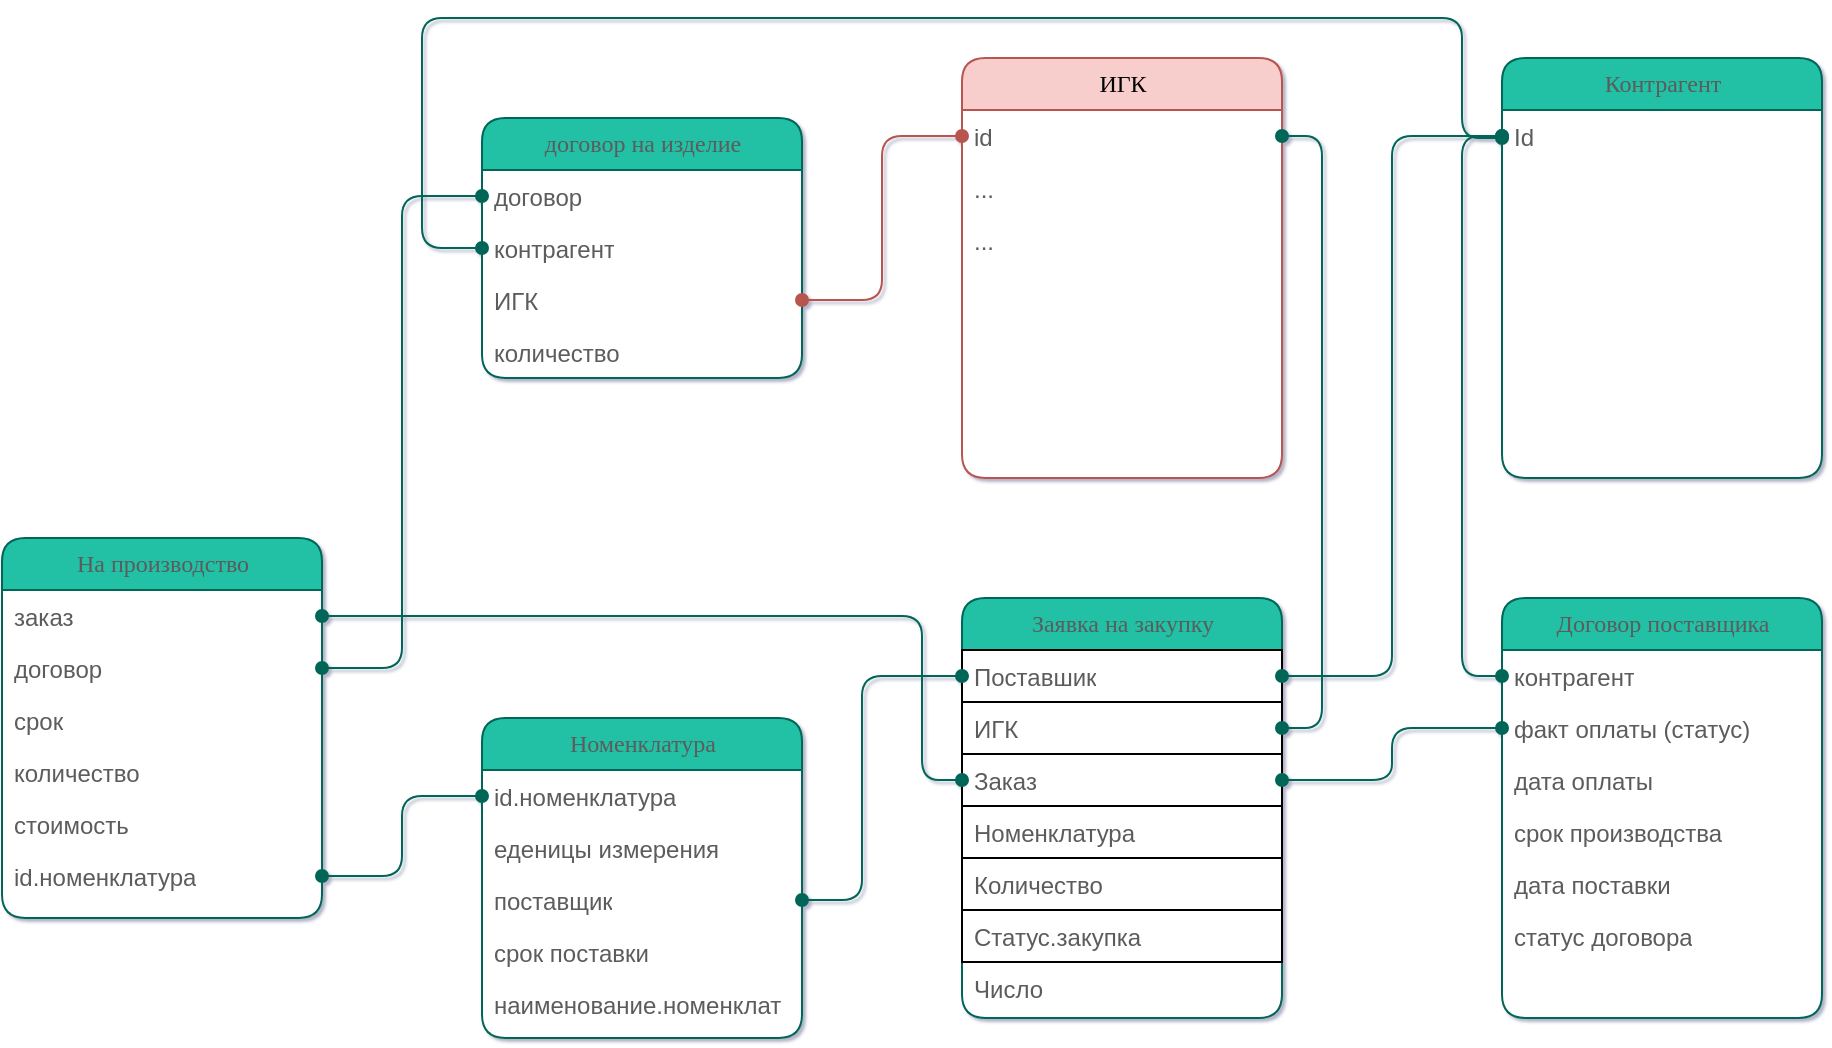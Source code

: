<mxfile version="17.2.4" type="github">
  <diagram name="Page-1" id="5d7acffa-a066-3a61-03fe-96351882024d">
    <mxGraphModel dx="1248" dy="801" grid="1" gridSize="10" guides="1" tooltips="1" connect="1" arrows="1" fold="1" page="1" pageScale="1" pageWidth="1169" pageHeight="827" math="0" shadow="1">
      <root>
        <mxCell id="0" />
        <mxCell id="1" parent="0" />
        <mxCell id="21ea969265ad0168-6" value="На производство" style="swimlane;html=1;fontStyle=0;childLayout=stackLayout;horizontal=1;startSize=26;fillColor=#21C0A5;horizontalStack=0;resizeParent=1;resizeLast=0;collapsible=1;marginBottom=0;swimlaneFillColor=#ffffff;align=center;rounded=1;shadow=0;comic=0;labelBackgroundColor=none;strokeWidth=1;fontFamily=Verdana;fontSize=12;strokeColor=#006658;fontColor=#5C5C5C;" parent="1" vertex="1">
          <mxGeometry x="50" y="400" width="160" height="190" as="geometry" />
        </mxCell>
        <mxCell id="21ea969265ad0168-7" value="заказ" style="text;html=1;strokeColor=none;fillColor=none;spacingLeft=4;spacingRight=4;whiteSpace=wrap;overflow=hidden;rotatable=0;points=[[0,0.5],[1,0.5]];portConstraint=eastwest;fontColor=#5C5C5C;rounded=1;" parent="21ea969265ad0168-6" vertex="1">
          <mxGeometry y="26" width="160" height="26" as="geometry" />
        </mxCell>
        <mxCell id="21ea969265ad0168-8" value="договор" style="text;html=1;strokeColor=none;fillColor=none;spacingLeft=4;spacingRight=4;whiteSpace=wrap;overflow=hidden;rotatable=0;points=[[0,0.5],[1,0.5]];portConstraint=eastwest;fontColor=#5C5C5C;rounded=1;" parent="21ea969265ad0168-6" vertex="1">
          <mxGeometry y="52" width="160" height="26" as="geometry" />
        </mxCell>
        <mxCell id="21ea969265ad0168-9" value="срок" style="text;html=1;strokeColor=none;fillColor=none;spacingLeft=4;spacingRight=4;whiteSpace=wrap;overflow=hidden;rotatable=0;points=[[0,0.5],[1,0.5]];portConstraint=eastwest;fontColor=#5C5C5C;rounded=1;" parent="21ea969265ad0168-6" vertex="1">
          <mxGeometry y="78" width="160" height="26" as="geometry" />
        </mxCell>
        <mxCell id="Rhfo9n1dwfOJ7BGIrTa6-1" value="количество" style="text;html=1;strokeColor=none;fillColor=none;spacingLeft=4;spacingRight=4;whiteSpace=wrap;overflow=hidden;rotatable=0;points=[[0,0.5],[1,0.5]];portConstraint=eastwest;fontColor=#5C5C5C;rounded=1;" vertex="1" parent="21ea969265ad0168-6">
          <mxGeometry y="104" width="160" height="26" as="geometry" />
        </mxCell>
        <mxCell id="Rhfo9n1dwfOJ7BGIrTa6-2" value="стоимость" style="text;html=1;strokeColor=none;fillColor=none;spacingLeft=4;spacingRight=4;whiteSpace=wrap;overflow=hidden;rotatable=0;points=[[0,0.5],[1,0.5]];portConstraint=eastwest;fontColor=#5C5C5C;rounded=1;" vertex="1" parent="21ea969265ad0168-6">
          <mxGeometry y="130" width="160" height="26" as="geometry" />
        </mxCell>
        <mxCell id="Rhfo9n1dwfOJ7BGIrTa6-10" value="id.номенклатура" style="text;html=1;strokeColor=none;fillColor=none;spacingLeft=4;spacingRight=4;whiteSpace=wrap;overflow=hidden;rotatable=0;points=[[0,0.5],[1,0.5]];portConstraint=eastwest;fontColor=#5C5C5C;rounded=1;" vertex="1" parent="21ea969265ad0168-6">
          <mxGeometry y="156" width="160" height="26" as="geometry" />
        </mxCell>
        <mxCell id="Rhfo9n1dwfOJ7BGIrTa6-24" value="договор на изделие" style="swimlane;html=1;fontStyle=0;childLayout=stackLayout;horizontal=1;startSize=26;fillColor=#21C0A5;horizontalStack=0;resizeParent=1;resizeLast=0;collapsible=1;marginBottom=0;swimlaneFillColor=#ffffff;align=center;rounded=1;shadow=0;comic=0;labelBackgroundColor=none;strokeWidth=1;fontFamily=Verdana;fontSize=12;strokeColor=#006658;fontColor=#5C5C5C;" vertex="1" parent="1">
          <mxGeometry x="290" y="190" width="160" height="130" as="geometry" />
        </mxCell>
        <mxCell id="Rhfo9n1dwfOJ7BGIrTa6-26" value="договор" style="text;html=1;strokeColor=none;fillColor=none;spacingLeft=4;spacingRight=4;whiteSpace=wrap;overflow=hidden;rotatable=0;points=[[0,0.5],[1,0.5]];portConstraint=eastwest;fontColor=#5C5C5C;rounded=1;" vertex="1" parent="Rhfo9n1dwfOJ7BGIrTa6-24">
          <mxGeometry y="26" width="160" height="26" as="geometry" />
        </mxCell>
        <mxCell id="Rhfo9n1dwfOJ7BGIrTa6-27" value="контрагент" style="text;html=1;strokeColor=none;fillColor=none;spacingLeft=4;spacingRight=4;whiteSpace=wrap;overflow=hidden;rotatable=0;points=[[0,0.5],[1,0.5]];portConstraint=eastwest;fontColor=#5C5C5C;rounded=1;" vertex="1" parent="Rhfo9n1dwfOJ7BGIrTa6-24">
          <mxGeometry y="52" width="160" height="26" as="geometry" />
        </mxCell>
        <mxCell id="Rhfo9n1dwfOJ7BGIrTa6-28" value="ИГК" style="text;html=1;strokeColor=none;fillColor=none;spacingLeft=4;spacingRight=4;whiteSpace=wrap;overflow=hidden;rotatable=0;points=[[0,0.5],[1,0.5]];portConstraint=eastwest;fontColor=#5C5C5C;rounded=1;" vertex="1" parent="Rhfo9n1dwfOJ7BGIrTa6-24">
          <mxGeometry y="78" width="160" height="26" as="geometry" />
        </mxCell>
        <mxCell id="Rhfo9n1dwfOJ7BGIrTa6-29" value="количество&lt;br&gt;" style="text;html=1;strokeColor=none;fillColor=none;spacingLeft=4;spacingRight=4;whiteSpace=wrap;overflow=hidden;rotatable=0;points=[[0,0.5],[1,0.5]];portConstraint=eastwest;fontColor=#5C5C5C;rounded=1;" vertex="1" parent="Rhfo9n1dwfOJ7BGIrTa6-24">
          <mxGeometry y="104" width="160" height="26" as="geometry" />
        </mxCell>
        <mxCell id="Rhfo9n1dwfOJ7BGIrTa6-30" style="edgeStyle=orthogonalEdgeStyle;rounded=1;orthogonalLoop=1;jettySize=auto;html=1;exitX=1;exitY=0.5;exitDx=0;exitDy=0;entryX=0;entryY=0.5;entryDx=0;entryDy=0;endArrow=oval;endFill=1;strokeColor=#006658;fontColor=#5C5C5C;startArrow=oval;startFill=1;" edge="1" parent="1" source="21ea969265ad0168-8" target="Rhfo9n1dwfOJ7BGIrTa6-26">
          <mxGeometry relative="1" as="geometry" />
        </mxCell>
        <mxCell id="Rhfo9n1dwfOJ7BGIrTa6-37" value="ИГК" style="swimlane;html=1;fontStyle=0;childLayout=stackLayout;horizontal=1;startSize=26;fillColor=#f8cecc;horizontalStack=0;resizeParent=1;resizeLast=0;collapsible=1;marginBottom=0;swimlaneFillColor=#ffffff;align=center;rounded=1;shadow=0;comic=0;labelBackgroundColor=none;strokeWidth=1;fontFamily=Verdana;fontSize=12;strokeColor=#b85450;" vertex="1" parent="1">
          <mxGeometry x="530" y="160" width="160" height="210" as="geometry" />
        </mxCell>
        <mxCell id="Rhfo9n1dwfOJ7BGIrTa6-38" value="id" style="text;html=1;strokeColor=none;fillColor=none;spacingLeft=4;spacingRight=4;whiteSpace=wrap;overflow=hidden;rotatable=0;points=[[0,0.5],[1,0.5]];portConstraint=eastwest;fontColor=#5C5C5C;rounded=1;" vertex="1" parent="Rhfo9n1dwfOJ7BGIrTa6-37">
          <mxGeometry y="26" width="160" height="26" as="geometry" />
        </mxCell>
        <mxCell id="Rhfo9n1dwfOJ7BGIrTa6-43" value="..." style="text;html=1;strokeColor=none;fillColor=none;spacingLeft=4;spacingRight=4;whiteSpace=wrap;overflow=hidden;rotatable=0;points=[[0,0.5],[1,0.5]];portConstraint=eastwest;fontColor=#5C5C5C;rounded=1;" vertex="1" parent="Rhfo9n1dwfOJ7BGIrTa6-37">
          <mxGeometry y="52" width="160" height="26" as="geometry" />
        </mxCell>
        <mxCell id="Rhfo9n1dwfOJ7BGIrTa6-44" value="...&lt;br&gt;" style="text;html=1;strokeColor=none;fillColor=none;spacingLeft=4;spacingRight=4;whiteSpace=wrap;overflow=hidden;rotatable=0;points=[[0,0.5],[1,0.5]];portConstraint=eastwest;fontColor=#5C5C5C;rounded=1;" vertex="1" parent="Rhfo9n1dwfOJ7BGIrTa6-37">
          <mxGeometry y="78" width="160" height="26" as="geometry" />
        </mxCell>
        <mxCell id="Rhfo9n1dwfOJ7BGIrTa6-45" style="edgeStyle=orthogonalEdgeStyle;rounded=1;orthogonalLoop=1;jettySize=auto;html=1;exitX=1;exitY=0.5;exitDx=0;exitDy=0;entryX=0;entryY=0.5;entryDx=0;entryDy=0;fontColor=#5C5C5C;strokeColor=#b85450;fillColor=#f8cecc;startArrow=oval;startFill=1;endArrow=oval;endFill=1;" edge="1" parent="1" source="Rhfo9n1dwfOJ7BGIrTa6-28" target="Rhfo9n1dwfOJ7BGIrTa6-38">
          <mxGeometry relative="1" as="geometry" />
        </mxCell>
        <mxCell id="Rhfo9n1dwfOJ7BGIrTa6-46" value="Номенклатура" style="swimlane;html=1;fontStyle=0;childLayout=stackLayout;horizontal=1;startSize=26;fillColor=#21C0A5;horizontalStack=0;resizeParent=1;resizeLast=0;collapsible=1;marginBottom=0;swimlaneFillColor=#ffffff;align=center;rounded=1;shadow=0;comic=0;labelBackgroundColor=none;strokeWidth=1;fontFamily=Verdana;fontSize=12;strokeColor=#006658;fontColor=#5C5C5C;" vertex="1" parent="1">
          <mxGeometry x="290" y="490" width="160" height="160" as="geometry" />
        </mxCell>
        <mxCell id="Rhfo9n1dwfOJ7BGIrTa6-47" value="id.номенклатура" style="text;html=1;strokeColor=none;fillColor=none;spacingLeft=4;spacingRight=4;whiteSpace=wrap;overflow=hidden;rotatable=0;points=[[0,0.5],[1,0.5]];portConstraint=eastwest;fontColor=#5C5C5C;rounded=1;" vertex="1" parent="Rhfo9n1dwfOJ7BGIrTa6-46">
          <mxGeometry y="26" width="160" height="26" as="geometry" />
        </mxCell>
        <mxCell id="Rhfo9n1dwfOJ7BGIrTa6-48" value="еденицы измерения" style="text;html=1;strokeColor=none;fillColor=none;spacingLeft=4;spacingRight=4;whiteSpace=wrap;overflow=hidden;rotatable=0;points=[[0,0.5],[1,0.5]];portConstraint=eastwest;fontColor=#5C5C5C;rounded=1;" vertex="1" parent="Rhfo9n1dwfOJ7BGIrTa6-46">
          <mxGeometry y="52" width="160" height="26" as="geometry" />
        </mxCell>
        <mxCell id="Rhfo9n1dwfOJ7BGIrTa6-49" value="поставщик" style="text;html=1;strokeColor=none;fillColor=none;spacingLeft=4;spacingRight=4;whiteSpace=wrap;overflow=hidden;rotatable=0;points=[[0,0.5],[1,0.5]];portConstraint=eastwest;fontColor=#5C5C5C;rounded=1;" vertex="1" parent="Rhfo9n1dwfOJ7BGIrTa6-46">
          <mxGeometry y="78" width="160" height="26" as="geometry" />
        </mxCell>
        <mxCell id="Rhfo9n1dwfOJ7BGIrTa6-50" value="срок поставки" style="text;html=1;strokeColor=none;fillColor=none;spacingLeft=4;spacingRight=4;whiteSpace=wrap;overflow=hidden;rotatable=0;points=[[0,0.5],[1,0.5]];portConstraint=eastwest;fontColor=#5C5C5C;rounded=1;" vertex="1" parent="Rhfo9n1dwfOJ7BGIrTa6-46">
          <mxGeometry y="104" width="160" height="26" as="geometry" />
        </mxCell>
        <mxCell id="Rhfo9n1dwfOJ7BGIrTa6-11" value="наименование.номенклат" style="text;html=1;strokeColor=none;fillColor=none;spacingLeft=4;spacingRight=4;whiteSpace=wrap;overflow=hidden;rotatable=0;points=[[0,0.5],[1,0.5]];portConstraint=eastwest;fontColor=#5C5C5C;rounded=1;" vertex="1" parent="Rhfo9n1dwfOJ7BGIrTa6-46">
          <mxGeometry y="130" width="160" height="26" as="geometry" />
        </mxCell>
        <mxCell id="Rhfo9n1dwfOJ7BGIrTa6-54" style="edgeStyle=orthogonalEdgeStyle;rounded=1;orthogonalLoop=1;jettySize=auto;html=1;exitX=1;exitY=0.5;exitDx=0;exitDy=0;entryX=0;entryY=0.5;entryDx=0;entryDy=0;fontColor=#5C5C5C;startArrow=oval;startFill=1;endArrow=oval;endFill=1;strokeColor=#006658;fillColor=#21C0A5;" edge="1" parent="1" source="Rhfo9n1dwfOJ7BGIrTa6-10" target="Rhfo9n1dwfOJ7BGIrTa6-47">
          <mxGeometry relative="1" as="geometry" />
        </mxCell>
        <mxCell id="Rhfo9n1dwfOJ7BGIrTa6-55" value="Заявка на закупку" style="swimlane;html=1;fontStyle=0;childLayout=stackLayout;horizontal=1;startSize=26;fillColor=#21C0A5;horizontalStack=0;resizeParent=1;resizeLast=0;collapsible=1;marginBottom=0;swimlaneFillColor=#ffffff;align=center;rounded=1;shadow=0;comic=0;labelBackgroundColor=none;strokeWidth=1;fontFamily=Verdana;fontSize=12;strokeColor=#006658;fontColor=#5C5C5C;" vertex="1" parent="1">
          <mxGeometry x="530" y="430" width="160" height="210" as="geometry" />
        </mxCell>
        <mxCell id="Rhfo9n1dwfOJ7BGIrTa6-56" value="Поставшик" style="text;html=1;strokeColor=default;fillColor=none;spacingLeft=4;spacingRight=4;whiteSpace=wrap;overflow=hidden;rotatable=0;points=[[0,0.5],[1,0.5]];portConstraint=eastwest;fontColor=#5C5C5C;rounded=0;" vertex="1" parent="Rhfo9n1dwfOJ7BGIrTa6-55">
          <mxGeometry y="26" width="160" height="26" as="geometry" />
        </mxCell>
        <mxCell id="Rhfo9n1dwfOJ7BGIrTa6-61" value="ИГК" style="text;html=1;strokeColor=default;fillColor=none;spacingLeft=4;spacingRight=4;whiteSpace=wrap;overflow=hidden;rotatable=0;points=[[0,0.5],[1,0.5]];portConstraint=eastwest;fontColor=#5C5C5C;rounded=0;" vertex="1" parent="Rhfo9n1dwfOJ7BGIrTa6-55">
          <mxGeometry y="52" width="160" height="26" as="geometry" />
        </mxCell>
        <mxCell id="Rhfo9n1dwfOJ7BGIrTa6-60" value="Заказ" style="text;html=1;strokeColor=default;fillColor=none;spacingLeft=4;spacingRight=4;whiteSpace=wrap;overflow=hidden;rotatable=0;points=[[0,0.5],[1,0.5]];portConstraint=eastwest;fontColor=#5C5C5C;rounded=0;" vertex="1" parent="Rhfo9n1dwfOJ7BGIrTa6-55">
          <mxGeometry y="78" width="160" height="26" as="geometry" />
        </mxCell>
        <mxCell id="Rhfo9n1dwfOJ7BGIrTa6-57" value="Номенклатура" style="text;html=1;strokeColor=default;fillColor=none;spacingLeft=4;spacingRight=4;whiteSpace=wrap;overflow=hidden;rotatable=0;points=[[0,0.5],[1,0.5]];portConstraint=eastwest;fontColor=#5C5C5C;rounded=0;" vertex="1" parent="Rhfo9n1dwfOJ7BGIrTa6-55">
          <mxGeometry y="104" width="160" height="26" as="geometry" />
        </mxCell>
        <mxCell id="Rhfo9n1dwfOJ7BGIrTa6-58" value="Количество&lt;br&gt;&lt;br&gt;" style="text;html=1;strokeColor=default;fillColor=none;spacingLeft=4;spacingRight=4;whiteSpace=wrap;overflow=hidden;rotatable=0;points=[[0,0.5],[1,0.5]];portConstraint=eastwest;fontColor=#5C5C5C;rounded=0;" vertex="1" parent="Rhfo9n1dwfOJ7BGIrTa6-55">
          <mxGeometry y="130" width="160" height="26" as="geometry" />
        </mxCell>
        <mxCell id="Rhfo9n1dwfOJ7BGIrTa6-59" value="Статус.закупка" style="text;html=1;strokeColor=default;fillColor=none;spacingLeft=4;spacingRight=4;whiteSpace=wrap;overflow=hidden;rotatable=0;points=[[0,0.5],[1,0.5]];portConstraint=eastwest;fontColor=#5C5C5C;rounded=0;" vertex="1" parent="Rhfo9n1dwfOJ7BGIrTa6-55">
          <mxGeometry y="156" width="160" height="26" as="geometry" />
        </mxCell>
        <mxCell id="Rhfo9n1dwfOJ7BGIrTa6-62" value="Число" style="text;html=1;strokeColor=none;fillColor=none;spacingLeft=4;spacingRight=4;whiteSpace=wrap;overflow=hidden;rotatable=0;points=[[0,0.5],[1,0.5]];portConstraint=eastwest;fontColor=#5C5C5C;rounded=1;" vertex="1" parent="Rhfo9n1dwfOJ7BGIrTa6-55">
          <mxGeometry y="182" width="160" height="26" as="geometry" />
        </mxCell>
        <mxCell id="Rhfo9n1dwfOJ7BGIrTa6-63" style="edgeStyle=orthogonalEdgeStyle;rounded=1;orthogonalLoop=1;jettySize=auto;html=1;exitX=1;exitY=0.5;exitDx=0;exitDy=0;entryX=1;entryY=0.5;entryDx=0;entryDy=0;fontColor=#5C5C5C;startArrow=oval;startFill=1;endArrow=oval;endFill=1;strokeColor=#006658;fillColor=#21C0A5;" edge="1" parent="1" source="Rhfo9n1dwfOJ7BGIrTa6-38" target="Rhfo9n1dwfOJ7BGIrTa6-61">
          <mxGeometry relative="1" as="geometry">
            <Array as="points">
              <mxPoint x="710" y="199" />
              <mxPoint x="710" y="495" />
            </Array>
          </mxGeometry>
        </mxCell>
        <mxCell id="Rhfo9n1dwfOJ7BGIrTa6-64" style="edgeStyle=orthogonalEdgeStyle;rounded=1;orthogonalLoop=1;jettySize=auto;html=1;entryX=0;entryY=0.5;entryDx=0;entryDy=0;fontColor=#5C5C5C;startArrow=oval;startFill=1;endArrow=oval;endFill=1;strokeColor=#006658;fillColor=#21C0A5;" edge="1" parent="1" target="Rhfo9n1dwfOJ7BGIrTa6-56">
          <mxGeometry relative="1" as="geometry">
            <mxPoint x="450" y="581" as="sourcePoint" />
            <Array as="points">
              <mxPoint x="480" y="581" />
              <mxPoint x="480" y="469" />
            </Array>
          </mxGeometry>
        </mxCell>
        <mxCell id="Rhfo9n1dwfOJ7BGIrTa6-65" style="edgeStyle=orthogonalEdgeStyle;rounded=1;orthogonalLoop=1;jettySize=auto;html=1;exitX=1;exitY=0.5;exitDx=0;exitDy=0;fontColor=#5C5C5C;startArrow=oval;startFill=1;endArrow=oval;endFill=1;strokeColor=#006658;fillColor=#21C0A5;entryX=0;entryY=0.5;entryDx=0;entryDy=0;" edge="1" parent="1" source="21ea969265ad0168-7" target="Rhfo9n1dwfOJ7BGIrTa6-60">
          <mxGeometry relative="1" as="geometry">
            <mxPoint x="510" y="570" as="targetPoint" />
            <Array as="points">
              <mxPoint x="510" y="439" />
              <mxPoint x="510" y="521" />
            </Array>
          </mxGeometry>
        </mxCell>
        <mxCell id="Rhfo9n1dwfOJ7BGIrTa6-66" value="Контрагент" style="swimlane;html=1;fontStyle=0;childLayout=stackLayout;horizontal=1;startSize=26;fillColor=#21C0A5;horizontalStack=0;resizeParent=1;resizeLast=0;collapsible=1;marginBottom=0;swimlaneFillColor=#ffffff;align=center;rounded=1;shadow=0;comic=0;labelBackgroundColor=none;strokeWidth=1;fontFamily=Verdana;fontSize=12;strokeColor=#006658;fontColor=#5C5C5C;" vertex="1" parent="1">
          <mxGeometry x="800" y="160" width="160" height="210" as="geometry" />
        </mxCell>
        <mxCell id="Rhfo9n1dwfOJ7BGIrTa6-67" value="Id" style="text;html=1;strokeColor=none;fillColor=none;spacingLeft=4;spacingRight=4;whiteSpace=wrap;overflow=hidden;rotatable=0;points=[[0,0.5],[1,0.5]];portConstraint=eastwest;fontColor=#5C5C5C;" vertex="1" parent="Rhfo9n1dwfOJ7BGIrTa6-66">
          <mxGeometry y="26" width="160" height="26" as="geometry" />
        </mxCell>
        <mxCell id="Rhfo9n1dwfOJ7BGIrTa6-74" style="edgeStyle=orthogonalEdgeStyle;rounded=1;orthogonalLoop=1;jettySize=auto;html=1;exitX=1;exitY=0.5;exitDx=0;exitDy=0;entryX=0;entryY=0.5;entryDx=0;entryDy=0;fontColor=#5C5C5C;startArrow=oval;startFill=1;endArrow=oval;endFill=1;strokeColor=#006658;fillColor=#21C0A5;" edge="1" parent="1" source="Rhfo9n1dwfOJ7BGIrTa6-56" target="Rhfo9n1dwfOJ7BGIrTa6-67">
          <mxGeometry relative="1" as="geometry" />
        </mxCell>
        <mxCell id="Rhfo9n1dwfOJ7BGIrTa6-75" style="edgeStyle=orthogonalEdgeStyle;rounded=1;orthogonalLoop=1;jettySize=auto;html=1;exitX=0;exitY=0.5;exitDx=0;exitDy=0;fontColor=#5C5C5C;startArrow=oval;startFill=1;endArrow=oval;endFill=1;strokeColor=#006658;fillColor=#21C0A5;" edge="1" parent="1" source="Rhfo9n1dwfOJ7BGIrTa6-27">
          <mxGeometry relative="1" as="geometry">
            <mxPoint x="800" y="200" as="targetPoint" />
            <Array as="points">
              <mxPoint x="260" y="255" />
              <mxPoint x="260" y="140" />
              <mxPoint x="780" y="140" />
              <mxPoint x="780" y="200" />
            </Array>
          </mxGeometry>
        </mxCell>
        <mxCell id="Rhfo9n1dwfOJ7BGIrTa6-76" value="Договор поставщика" style="swimlane;html=1;fontStyle=0;childLayout=stackLayout;horizontal=1;startSize=26;fillColor=#21C0A5;horizontalStack=0;resizeParent=1;resizeLast=0;collapsible=1;marginBottom=0;swimlaneFillColor=#ffffff;align=center;rounded=1;shadow=0;comic=0;labelBackgroundColor=none;strokeWidth=1;fontFamily=Verdana;fontSize=12;strokeColor=#006658;fontColor=#5C5C5C;" vertex="1" parent="1">
          <mxGeometry x="800" y="430" width="160" height="210" as="geometry" />
        </mxCell>
        <mxCell id="Rhfo9n1dwfOJ7BGIrTa6-77" value="контрагент" style="text;html=1;strokeColor=none;fillColor=none;spacingLeft=4;spacingRight=4;whiteSpace=wrap;overflow=hidden;rotatable=0;points=[[0,0.5],[1,0.5]];portConstraint=eastwest;fontColor=#5C5C5C;" vertex="1" parent="Rhfo9n1dwfOJ7BGIrTa6-76">
          <mxGeometry y="26" width="160" height="26" as="geometry" />
        </mxCell>
        <mxCell id="Rhfo9n1dwfOJ7BGIrTa6-78" value="факт оплаты (статус)" style="text;html=1;strokeColor=none;fillColor=none;spacingLeft=4;spacingRight=4;whiteSpace=wrap;overflow=hidden;rotatable=0;points=[[0,0.5],[1,0.5]];portConstraint=eastwest;fontColor=#5C5C5C;" vertex="1" parent="Rhfo9n1dwfOJ7BGIrTa6-76">
          <mxGeometry y="52" width="160" height="26" as="geometry" />
        </mxCell>
        <mxCell id="Rhfo9n1dwfOJ7BGIrTa6-79" value="дата оплаты" style="text;html=1;strokeColor=none;fillColor=none;spacingLeft=4;spacingRight=4;whiteSpace=wrap;overflow=hidden;rotatable=0;points=[[0,0.5],[1,0.5]];portConstraint=eastwest;fontColor=#5C5C5C;" vertex="1" parent="Rhfo9n1dwfOJ7BGIrTa6-76">
          <mxGeometry y="78" width="160" height="26" as="geometry" />
        </mxCell>
        <mxCell id="Rhfo9n1dwfOJ7BGIrTa6-80" value="срок производства" style="text;html=1;strokeColor=none;fillColor=none;spacingLeft=4;spacingRight=4;whiteSpace=wrap;overflow=hidden;rotatable=0;points=[[0,0.5],[1,0.5]];portConstraint=eastwest;fontColor=#5C5C5C;" vertex="1" parent="Rhfo9n1dwfOJ7BGIrTa6-76">
          <mxGeometry y="104" width="160" height="26" as="geometry" />
        </mxCell>
        <mxCell id="Rhfo9n1dwfOJ7BGIrTa6-81" value="дата поставки" style="text;html=1;strokeColor=none;fillColor=none;spacingLeft=4;spacingRight=4;whiteSpace=wrap;overflow=hidden;rotatable=0;points=[[0,0.5],[1,0.5]];portConstraint=eastwest;fontColor=#5C5C5C;" vertex="1" parent="Rhfo9n1dwfOJ7BGIrTa6-76">
          <mxGeometry y="130" width="160" height="26" as="geometry" />
        </mxCell>
        <mxCell id="Rhfo9n1dwfOJ7BGIrTa6-82" value="статус договора" style="text;html=1;strokeColor=none;fillColor=none;spacingLeft=4;spacingRight=4;whiteSpace=wrap;overflow=hidden;rotatable=0;points=[[0,0.5],[1,0.5]];portConstraint=eastwest;fontColor=#5C5C5C;" vertex="1" parent="Rhfo9n1dwfOJ7BGIrTa6-76">
          <mxGeometry y="156" width="160" height="26" as="geometry" />
        </mxCell>
        <mxCell id="Rhfo9n1dwfOJ7BGIrTa6-84" style="edgeStyle=orthogonalEdgeStyle;rounded=1;orthogonalLoop=1;jettySize=auto;html=1;exitX=0;exitY=0.5;exitDx=0;exitDy=0;entryX=0;entryY=0.5;entryDx=0;entryDy=0;fontColor=#5C5C5C;startArrow=oval;startFill=1;endArrow=oval;endFill=1;strokeColor=#006658;fillColor=#21C0A5;" edge="1" parent="1" source="Rhfo9n1dwfOJ7BGIrTa6-77" target="Rhfo9n1dwfOJ7BGIrTa6-67">
          <mxGeometry relative="1" as="geometry" />
        </mxCell>
        <mxCell id="Rhfo9n1dwfOJ7BGIrTa6-85" style="edgeStyle=orthogonalEdgeStyle;rounded=1;orthogonalLoop=1;jettySize=auto;html=1;exitX=0;exitY=0.5;exitDx=0;exitDy=0;entryX=1;entryY=0.5;entryDx=0;entryDy=0;fontColor=#5C5C5C;startArrow=oval;startFill=1;endArrow=oval;endFill=1;strokeColor=#006658;fillColor=#21C0A5;" edge="1" parent="1" source="Rhfo9n1dwfOJ7BGIrTa6-78" target="Rhfo9n1dwfOJ7BGIrTa6-60">
          <mxGeometry relative="1" as="geometry" />
        </mxCell>
      </root>
    </mxGraphModel>
  </diagram>
</mxfile>
